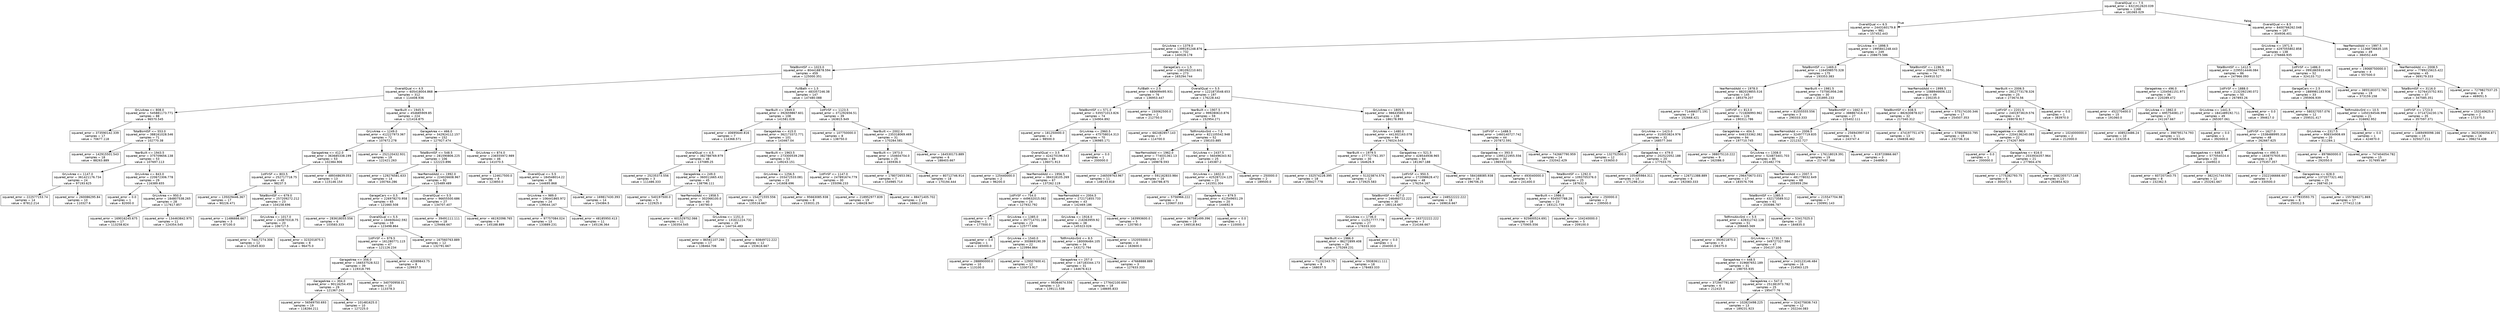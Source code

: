 digraph Tree {
node [shape=box, fontname="helvetica"] ;
edge [fontname="helvetica"] ;
0 [label="OverallQual <= 7.5\nsquared_error = 6321912620.039\nsamples = 1168\nvalue = 181065.029"] ;
1 [label="OverallQual <= 6.5\nsquared_error = 2443160179.8\nsamples = 981\nvalue = 157452.443"] ;
0 -> 1 [labeldistance=2.5, labelangle=45, headlabel="True"] ;
2 [label="GrLivArea <= 1379.0\nsquared_error = 1399191248.876\nsamples = 732\nvalue = 140028.178"] ;
1 -> 2 ;
3 [label="TotalBsmtSF <= 1023.0\nsquared_error = 804418878.594\nsamples = 459\nvalue = 125000.351"] ;
2 -> 3 ;
4 [label="OverallQual <= 4.5\nsquared_error = 605418004.868\nsamples = 312\nvalue = 114408.936"] ;
3 -> 4 ;
5 [label="GrLivArea <= 808.0\nsquared_error = 545881173.771\nsamples = 88\nvalue = 96570.545"] ;
4 -> 5 ;
6 [label="squared_error = 373590142.339\nsamples = 17\nvalue = 70677.118"] ;
5 -> 6 ;
7 [label="TotalBsmtSF <= 553.0\nsquared_error = 388161028.546\nsamples = 71\nvalue = 102770.38"] ;
5 -> 7 ;
8 [label="squared_error = 142915501.543\nsamples = 18\nvalue = 88263.889"] ;
7 -> 8 ;
9 [label="YearBuilt <= 1943.5\nsquared_error = 375709656.138\nsamples = 53\nvalue = 107697.113"] ;
7 -> 9 ;
10 [label="GrLivArea <= 1147.0\nsquared_error = 361421176.734\nsamples = 24\nvalue = 97193.625"] ;
9 -> 10 ;
11 [label="squared_error = 222577153.74\nsamples = 14\nvalue = 87812.214"] ;
10 -> 11 ;
12 [label="squared_error = 260086295.84\nsamples = 10\nvalue = 110327.6"] ;
10 -> 12 ;
13 [label="GrLivArea <= 843.0\nsquared_error = 220672306.778\nsamples = 29\nvalue = 116389.655"] ;
9 -> 13 ;
14 [label="squared_error = 0.0\nsamples = 1\nvalue = 82000.0"] ;
13 -> 14 ;
15 [label="GrLivArea <= 950.0\nsquared_error = 184807538.265\nsamples = 28\nvalue = 117617.857"] ;
13 -> 15 ;
16 [label="squared_error = 169016245.675\nsamples = 17\nvalue = 113258.824"] ;
15 -> 16 ;
17 [label="squared_error = 134463842.975\nsamples = 11\nvalue = 124354.545"] ;
15 -> 17 ;
18 [label="YearBuilt <= 1945.5\nsquared_error = 454685909.85\nsamples = 224\nvalue = 121416.875"] ;
4 -> 18 ;
19 [label="GrLivArea <= 1249.0\nsquared_error = 412227973.367\nsamples = 72\nvalue = 107672.278"] ;
18 -> 19 ;
20 [label="GarageArea <= 412.0\nsquared_error = 363685338.199\nsamples = 53\nvalue = 102384.906"] ;
19 -> 20 ;
21 [label="1stFlrSF <= 803.5\nsquared_error = 252717718.75\nsamples = 40\nvalue = 98237.5"] ;
20 -> 21 ;
22 [label="squared_error = 135029446.367\nsamples = 17\nvalue = 90226.471"] ;
21 -> 22 ;
23 [label="TotalBsmtSF <= 679.0\nsquared_error = 257209272.212\nsamples = 23\nvalue = 104158.696"] ;
21 -> 23 ;
24 [label="squared_error = 11486666.667\nsamples = 3\nvalue = 87100.0"] ;
23 -> 24 ;
25 [label="GrLivArea <= 1017.0\nsquared_error = 243870318.75\nsamples = 20\nvalue = 106717.5"] ;
23 -> 25 ;
26 [label="squared_error = 74417274.306\nsamples = 12\nvalue = 113545.833"] ;
25 -> 26 ;
27 [label="squared_error = 323201875.0\nsamples = 8\nvalue = 96475.0"] ;
25 -> 27 ;
28 [label="squared_error = 489348639.053\nsamples = 13\nvalue = 115146.154"] ;
20 -> 28 ;
29 [label="squared_error = 252120432.931\nsamples = 19\nvalue = 122421.263"] ;
19 -> 29 ;
30 [label="GarageArea <= 466.0\nsquared_error = 342924112.157\nsamples = 152\nvalue = 127927.474"] ;
18 -> 30 ;
31 [label="TotalBsmtSF <= 548.5\nsquared_error = 281590806.225\nsamples = 106\nvalue = 122223.896"] ;
30 -> 31 ;
32 [label="squared_error = 129276581.633\nsamples = 14\nvalue = 100764.286"] ;
31 -> 32 ;
33 [label="YearRemodAdd <= 1992.0\nsquared_error = 224026608.967\nsamples = 92\nvalue = 125489.489"] ;
31 -> 33 ;
34 [label="GarageCars <= 0.5\nsquared_error = 226978270.958\nsamples = 65\nvalue = 121660.508"] ;
33 -> 34 ;
35 [label="squared_error = 283618055.556\nsamples = 6\nvalue = 103583.333"] ;
34 -> 35 ;
36 [label="OverallQual <= 5.5\nsquared_error = 184606442.592\nsamples = 59\nvalue = 123498.864"] ;
34 -> 36 ;
37 [label="1stFlrSF <= 979.5\nsquared_error = 161280771.115\nsamples = 47\nvalue = 121126.234"] ;
36 -> 37 ;
38 [label="GarageArea <= 356.0\nsquared_error = 166537528.522\nsamples = 39\nvalue = 119318.795"] ;
37 -> 38 ;
39 [label="GarageArea <= 304.0\nsquared_error = 90116254.459\nsamples = 29\nvalue = 121367.241"] ;
38 -> 39 ;
40 [label="squared_error = 56569750.693\nsamples = 19\nvalue = 118284.211"] ;
39 -> 40 ;
41 [label="squared_error = 101481625.0\nsamples = 10\nvalue = 127225.0"] ;
39 -> 41 ;
42 [label="squared_error = 340700958.01\nsamples = 10\nvalue = 113378.3"] ;
38 -> 42 ;
43 [label="squared_error = 42089843.75\nsamples = 8\nvalue = 129937.5"] ;
37 -> 43 ;
44 [label="squared_error = 167560763.889\nsamples = 12\nvalue = 132791.667"] ;
36 -> 44 ;
45 [label="OverallQual <= 5.5\nsquared_error = 96655500.686\nsamples = 27\nvalue = 134707.407"] ;
33 -> 45 ;
46 [label="squared_error = 39491111.111\nsamples = 18\nvalue = 129466.667"] ;
45 -> 46 ;
47 [label="squared_error = 46192098.765\nsamples = 9\nvalue = 145188.889"] ;
45 -> 47 ;
48 [label="GrLivArea <= 874.0\nsquared_error = 236555972.989\nsamples = 46\nvalue = 141070.5"] ;
30 -> 48 ;
49 [label="squared_error = 124617500.0\nsamples = 8\nvalue = 123850.0"] ;
48 -> 49 ;
50 [label="OverallQual <= 5.5\nsquared_error = 184548014.22\nsamples = 38\nvalue = 144695.868"] ;
48 -> 50 ;
51 [label="GrLivArea <= 989.0\nsquared_error = 106441865.972\nsamples = 24\nvalue = 139044.167"] ;
50 -> 51 ;
52 [label="squared_error = 97757084.024\nsamples = 13\nvalue = 133889.231"] ;
51 -> 52 ;
53 [label="squared_error = 48185950.413\nsamples = 11\nvalue = 145136.364"] ;
51 -> 53 ;
54 [label="squared_error = 169817430.393\nsamples = 14\nvalue = 154384.5"] ;
50 -> 54 ;
55 [label="FullBath <= 1.5\nsquared_error = 483357246.38\nsamples = 147\nvalue = 147480.088"] ;
3 -> 55 ;
56 [label="YearBuilt <= 1949.0\nsquared_error = 392659867.601\nsamples = 108\nvalue = 141581.028"] ;
55 -> 56 ;
57 [label="squared_error = 40695640.816\nsamples = 7\nvalue = 114368.571"] ;
56 -> 57 ;
58 [label="GarageArea <= 415.0\nsquared_error = 362173372.771\nsamples = 101\nvalue = 143467.04"] ;
56 -> 58 ;
59 [label="OverallQual <= 4.5\nsquared_error = 382788769.979\nsamples = 48\nvalue = 137089.25"] ;
58 -> 59 ;
60 [label="squared_error = 25235373.556\nsamples = 3\nvalue = 111486.333"] ;
59 -> 60 ;
61 [label="GarageArea <= 249.0\nsquared_error = 360011665.432\nsamples = 45\nvalue = 138796.111"] ;
59 -> 61 ;
62 [label="squared_error = 540197500.0\nsamples = 5\nvalue = 122925.0"] ;
61 -> 62 ;
63 [label="YearRemodAdd <= 1958.5\nsquared_error = 302066100.0\nsamples = 40\nvalue = 140780.0"] ;
61 -> 63 ;
64 [label="squared_error = 601529752.066\nsamples = 11\nvalue = 130354.545"] ;
63 -> 64 ;
65 [label="GrLivArea <= 1151.0\nsquared_error = 131611224.732\nsamples = 29\nvalue = 144734.483"] ;
63 -> 65 ;
66 [label="squared_error = 86561107.266\nsamples = 17\nvalue = 138464.706"] ;
65 -> 66 ;
67 [label="squared_error = 60849722.222\nsamples = 12\nvalue = 153616.667"] ;
65 -> 67 ;
68 [label="YearBuilt <= 1963.5\nsquared_error = 273300539.298\nsamples = 53\nvalue = 149243.151"] ;
58 -> 68 ;
69 [label="GrLivArea <= 1256.5\nsquared_error = 203472533.081\nsamples = 23\nvalue = 141608.696"] ;
68 -> 69 ;
70 [label="squared_error = 154271555.556\nsamples = 15\nvalue = 135516.667"] ;
69 -> 70 ;
71 [label="squared_error = 95663085.938\nsamples = 8\nvalue = 153031.25"] ;
69 -> 71 ;
72 [label="1stFlrSF <= 1147.0\nsquared_error = 247891674.779\nsamples = 30\nvalue = 155096.233"] ;
68 -> 72 ;
73 [label="squared_error = 218952977.839\nsamples = 19\nvalue = 148428.947"] ;
72 -> 73 ;
74 [label="squared_error = 88471405.702\nsamples = 11\nvalue = 166612.455"] ;
72 -> 74 ;
75 [label="1stFlrSF <= 1123.5\nsquared_error = 371292656.51\nsamples = 39\nvalue = 163815.949"] ;
55 -> 75 ;
76 [label="squared_error = 107750000.0\nsamples = 8\nvalue = 138750.0"] ;
75 -> 76 ;
77 [label="YearBuilt <= 2002.0\nsquared_error = 235318069.469\nsamples = 31\nvalue = 170284.581"] ;
75 -> 77 ;
78 [label="YearBuilt <= 1973.0\nsquared_error = 154604704.0\nsamples = 25\nvalue = 165936.0"] ;
77 -> 78 ;
79 [label="squared_error = 178072653.061\nsamples = 7\nvalue = 154985.714"] ;
78 -> 79 ;
80 [label="squared_error = 80712746.914\nsamples = 18\nvalue = 170194.444"] ;
78 -> 80 ;
81 [label="squared_error = 164530173.889\nsamples = 6\nvalue = 188403.667"] ;
77 -> 81 ;
82 [label="GarageCars <= 1.5\nsquared_error = 1381092210.601\nsamples = 273\nvalue = 165294.744"] ;
2 -> 82 ;
83 [label="FullBath <= 2.5\nsquared_error = 680699495.931\nsamples = 76\nvalue = 136953.447"] ;
82 -> 83 ;
84 [label="TotalBsmtSF <= 571.0\nsquared_error = 535571013.826\nsamples = 74\nvalue = 134904.892"] ;
83 -> 84 ;
85 [label="squared_error = 181250000.0\nsamples = 4\nvalue = 98500.0"] ;
84 -> 85 ;
86 [label="GrLivArea <= 2960.5\nsquared_error = 475758014.313\nsamples = 70\nvalue = 136985.171"] ;
84 -> 86 ;
87 [label="OverallQual <= 3.5\nsquared_error = 424270196.543\nsamples = 69\nvalue = 136071.913"] ;
86 -> 87 ;
88 [label="squared_error = 125440000.0\nsamples = 2\nvalue = 96200.0"] ;
87 -> 88 ;
89 [label="YearRemodAdd <= 1956.5\nsquared_error = 384318105.269\nsamples = 67\nvalue = 137262.119"] ;
87 -> 89 ;
90 [label="1stFlrSF <= 754.0\nsquared_error = 449632015.082\nsamples = 24\nvalue = 127932.792"] ;
89 -> 90 ;
91 [label="squared_error = 0.0\nsamples = 1\nvalue = 177500.0"] ;
90 -> 91 ;
92 [label="GrLivArea <= 1385.0\nsquared_error = 357714701.168\nsamples = 23\nvalue = 125777.696"] ;
90 -> 92 ;
93 [label="squared_error = 0.0\nsamples = 1\nvalue = 165000.0"] ;
92 -> 93 ;
94 [label="GrLivArea <= 1540.0\nsquared_error = 300869190.39\nsamples = 22\nvalue = 123994.864"] ;
92 -> 94 ;
95 [label="squared_error = 288890000.0\nsamples = 10\nvalue = 113100.0"] ;
94 -> 95 ;
96 [label="squared_error = 129507600.41\nsamples = 12\nvalue = 133073.917"] ;
94 -> 96 ;
97 [label="YearRemodAdd <= 2004.5\nsquared_error = 272171855.733\nsamples = 43\nvalue = 142469.186"] ;
89 -> 97 ;
98 [label="GrLivArea <= 1916.0\nsquared_error = 216363959.92\nsamples = 38\nvalue = 145323.026"] ;
97 -> 98 ;
99 [label="TotRmsAbvGrd <= 8.5\nsquared_error = 180006484.105\nsamples = 34\nvalue = 143172.794"] ;
98 -> 99 ;
100 [label="GarageArea <= 257.0\nsquared_error = 167183344.173\nsamples = 31\nvalue = 144676.613"] ;
99 -> 100 ;
101 [label="squared_error = 99364674.556\nsamples = 13\nvalue = 139111.538"] ;
100 -> 101 ;
102 [label="squared_error = 177642100.694\nsamples = 18\nvalue = 148695.833"] ;
100 -> 102 ;
103 [label="squared_error = 47668888.889\nsamples = 3\nvalue = 127633.333"] ;
99 -> 103 ;
104 [label="squared_error = 152055000.0\nsamples = 4\nvalue = 163600.0"] ;
98 -> 104 ;
105 [label="squared_error = 163993600.0\nsamples = 5\nvalue = 120780.0"] ;
97 -> 105 ;
106 [label="squared_error = 0.0\nsamples = 1\nvalue = 200000.0"] ;
86 -> 106 ;
107 [label="squared_error = 150062500.0\nsamples = 2\nvalue = 212750.0"] ;
83 -> 107 ;
108 [label="OverallQual <= 5.5\nsquared_error = 1221873548.653\nsamples = 197\nvalue = 176228.442"] ;
82 -> 108 ;
109 [label="YearBuilt <= 1907.5\nsquared_error = 999280610.876\nsamples = 59\nvalue = 152954.271"] ;
108 -> 109 ;
110 [label="squared_error = 662482857.143\nsamples = 7\nvalue = 114700.0"] ;
109 -> 110 ;
111 [label="TotRmsAbvGrd <= 7.5\nsquared_error = 821105542.948\nsamples = 52\nvalue = 158103.885"] ;
109 -> 111 ;
112 [label="YearRemodAdd <= 1962.0\nsquared_error = 774031361.13\nsamples = 27\nvalue = 169878.593"] ;
111 -> 112 ;
113 [label="squared_error = 246509763.967\nsamples = 11\nvalue = 148193.818"] ;
112 -> 113 ;
114 [label="squared_error = 591162833.984\nsamples = 16\nvalue = 184786.875"] ;
112 -> 114 ;
115 [label="GrLivArea <= 2437.5\nsquared_error = 560496343.92\nsamples = 25\nvalue = 145387.2"] ;
111 -> 115 ;
116 [label="GrLivArea <= 1602.0\nsquared_error = 425287224.125\nsamples = 23\nvalue = 141551.304"] ;
115 -> 116 ;
117 [label="squared_error = 5756966.222\nsamples = 3\nvalue = 120607.333"] ;
116 -> 117 ;
118 [label="GarageArea <= 879.5\nsquared_error = 412549651.29\nsamples = 20\nvalue = 144692.9"] ;
116 -> 118 ;
119 [label="squared_error = 367581499.396\nsamples = 19\nvalue = 146518.842"] ;
118 -> 119 ;
120 [label="squared_error = 0.0\nsamples = 1\nvalue = 110000.0"] ;
118 -> 120 ;
121 [label="squared_error = 250000.0\nsamples = 2\nvalue = 189500.0"] ;
115 -> 121 ;
122 [label="GrLivArea <= 1805.5\nsquared_error = 986435803.804\nsamples = 138\nvalue = 186178.993"] ;
108 -> 122 ;
123 [label="GrLivArea <= 1480.0\nsquared_error = 441302163.078\nsamples = 94\nvalue = 176024.543"] ;
122 -> 123 ;
124 [label="YearBuilt <= 1979.5\nsquared_error = 277717761.357\nsamples = 30\nvalue = 164626.9"] ;
123 -> 124 ;
125 [label="squared_error = 332574228.395\nsamples = 18\nvalue = 158427.778"] ;
124 -> 125 ;
126 [label="squared_error = 51323874.576\nsamples = 12\nvalue = 173925.583"] ;
124 -> 126 ;
127 [label="GarageArea <= 521.5\nsquared_error = 428544938.965\nsamples = 64\nvalue = 181367.188"] ;
123 -> 127 ;
128 [label="1stFlrSF <= 950.5\nsquared_error = 272098628.472\nsamples = 48\nvalue = 176254.167"] ;
127 -> 128 ;
129 [label="TotalBsmtSF <= 927.0\nsquared_error = 246460722.222\nsamples = 30\nvalue = 180116.667"] ;
128 -> 129 ;
130 [label="GrLivArea <= 1736.0\nsquared_error = 112517777.778\nsamples = 27\nvalue = 176333.333"] ;
129 -> 130 ;
131 [label="YearBuilt <= 1986.0\nsquared_error = 86272899.408\nsamples = 26\nvalue = 175269.231"] ;
130 -> 131 ;
132 [label="squared_error = 71232343.75\nsamples = 8\nvalue = 168037.5"] ;
131 -> 132 ;
133 [label="squared_error = 59383611.111\nsamples = 18\nvalue = 178483.333"] ;
131 -> 133 ;
134 [label="squared_error = 0.0\nsamples = 1\nvalue = 204000.0"] ;
130 -> 134 ;
135 [label="squared_error = 163722222.222\nsamples = 3\nvalue = 214166.667"] ;
129 -> 135 ;
136 [label="squared_error = 248522222.222\nsamples = 18\nvalue = 169816.667"] ;
128 -> 136 ;
137 [label="squared_error = 584168085.938\nsamples = 16\nvalue = 196706.25"] ;
127 -> 137 ;
138 [label="1stFlrSF <= 1488.5\nsquared_error = 1460140727.742\nsamples = 44\nvalue = 207872.591"] ;
122 -> 138 ;
139 [label="GarageArea <= 393.0\nsquared_error = 1395121955.556\nsamples = 30\nvalue = 196593.333"] ;
138 -> 139 ;
140 [label="squared_error = 493040000.0\nsamples = 5\nvalue = 241400.0"] ;
139 -> 140 ;
141 [label="TotalBsmtSF <= 1292.0\nsquared_error = 1093705376.0\nsamples = 25\nvalue = 187632.0"] ;
139 -> 141 ;
142 [label="YearBuilt <= 1986.0\nsquared_error = 934507788.28\nsamples = 23\nvalue = 183121.739"] ;
141 -> 142 ;
143 [label="squared_error = 925600524.691\nsamples = 18\nvalue = 175905.556"] ;
142 -> 143 ;
144 [label="squared_error = 104240000.0\nsamples = 5\nvalue = 209100.0"] ;
142 -> 144 ;
145 [label="squared_error = 250000.0\nsamples = 2\nvalue = 239500.0"] ;
141 -> 145 ;
146 [label="squared_error = 742667790.959\nsamples = 14\nvalue = 232042.429"] ;
138 -> 146 ;
147 [label="GrLivArea <= 1898.5\nsquared_error = 1995841248.443\nsamples = 249\nvalue = 208675.586"] ;
1 -> 147 ;
148 [label="TotalBsmtSF <= 1469.0\nsquared_error = 1164598570.328\nsamples = 175\nvalue = 193353.383"] ;
147 -> 148 ;
149 [label="YearRemodAdd <= 1978.0\nsquared_error = 882019855.516\nsamples = 145\nvalue = 185379.207"] ;
148 -> 149 ;
150 [label="squared_error = 714466371.191\nsamples = 19\nvalue = 152668.421"] ;
149 -> 150 ;
151 [label="1stFlrSF <= 813.0\nsquared_error = 721606993.962\nsamples = 126\nvalue = 190311.786"] ;
149 -> 151 ;
152 [label="GrLivArea <= 1423.0\nsquared_error = 310053824.976\nsamples = 32\nvalue = 168577.344"] ;
151 -> 152 ;
153 [label="squared_error = 132752500.0\nsamples = 12\nvalue = 153650.0"] ;
152 -> 153 ;
154 [label="GarageArea <= 479.0\nsquared_error = 202522052.188\nsamples = 20\nvalue = 177533.75"] ;
152 -> 154 ;
155 [label="squared_error = 105405984.311\nsamples = 14\nvalue = 171298.214"] ;
154 -> 155 ;
156 [label="squared_error = 126711388.889\nsamples = 6\nvalue = 192083.333"] ;
154 -> 156 ;
157 [label="GarageArea <= 404.5\nsquared_error = 646153362.382\nsamples = 94\nvalue = 197710.745"] ;
151 -> 157 ;
158 [label="squared_error = 388075110.222\nsamples = 9\nvalue = 162086.0"] ;
157 -> 158 ;
159 [label="GrLivArea <= 1308.0\nsquared_error = 524873401.703\nsamples = 85\nvalue = 201482.776"] ;
157 -> 159 ;
160 [label="squared_error = 296470673.031\nsamples = 17\nvalue = 183576.706"] ;
159 -> 160 ;
161 [label="YearRemodAdd <= 2007.5\nsquared_error = 481778032.649\nsamples = 68\nvalue = 205959.294"] ;
159 -> 161 ;
162 [label="TotalBsmtSF <= 1385.5\nsquared_error = 432173589.512\nsamples = 61\nvalue = 203086.787"] ;
161 -> 162 ;
163 [label="TotRmsAbvGrd <= 5.5\nsquared_error = 428312742.128\nsamples = 51\nvalue = 206665.569"] ;
162 -> 163 ;
164 [label="squared_error = 393921875.0\nsamples = 4\nvalue = 236375.0"] ;
163 -> 164 ;
165 [label="GrLivArea <= 1730.5\nsquared_error = 349727327.584\nsamples = 47\nvalue = 204137.106"] ;
163 -> 165 ;
166 [label="GarageArea <= 448.5\nsquared_error = 319687652.189\nsamples = 31\nvalue = 198755.935"] ;
165 -> 166 ;
167 [label="squared_error = 372947791.667\nsamples = 6\nvalue = 212415.0"] ;
166 -> 167 ;
168 [label="GarageArea <= 547.0\nsquared_error = 251381973.782\nsamples = 25\nvalue = 195477.76"] ;
166 -> 168 ;
169 [label="squared_error = 102823498.225\nsamples = 13\nvalue = 189231.923"] ;
168 -> 169 ;
170 [label="squared_error = 324275838.743\nsamples = 12\nvalue = 202244.083"] ;
168 -> 170 ;
171 [label="squared_error = 243123146.484\nsamples = 16\nvalue = 214563.125"] ;
165 -> 171 ;
172 [label="squared_error = 53417025.0\nsamples = 10\nvalue = 184835.0"] ;
162 -> 172 ;
173 [label="squared_error = 215547704.98\nsamples = 7\nvalue = 230991.143"] ;
161 -> 173 ;
174 [label="YearBuilt <= 1981.5\nsquared_error = 737581956.246\nsamples = 30\nvalue = 231895.233"] ;
148 -> 174 ;
175 [label="squared_error = 81555555.556\nsamples = 3\nvalue = 290333.333"] ;
174 -> 175 ;
176 [label="TotalBsmtSF <= 1662.0\nsquared_error = 388867416.617\nsamples = 27\nvalue = 225402.111"] ;
174 -> 176 ;
177 [label="YearRemodAdd <= 2006.5\nsquared_error = 324977719.835\nsamples = 22\nvalue = 221232.727"] ;
176 -> 177 ;
178 [label="squared_error = 176118019.391\nsamples = 19\nvalue = 217497.368"] ;
177 -> 178 ;
179 [label="squared_error = 619720866.667\nsamples = 3\nvalue = 244890.0"] ;
177 -> 179 ;
180 [label="squared_error = 256943907.04\nsamples = 5\nvalue = 243747.4"] ;
176 -> 180 ;
181 [label="TotalBsmtSF <= 1196.5\nsquared_error = 2093447791.384\nsamples = 74\nvalue = 244910.527"] ;
147 -> 181 ;
182 [label="YearRemodAdd <= 1999.5\nsquared_error = 1088946606.122\nsamples = 49\nvalue = 230235.0"] ;
181 -> 182 ;
183 [label="TotalBsmtSF <= 838.5\nsquared_error = 882630878.027\nsamples = 32\nvalue = 217340.312"] ;
182 -> 183 ;
184 [label="squared_error = 474197751.479\nsamples = 13\nvalue = 194838.462"] ;
183 -> 184 ;
185 [label="squared_error = 578609633.795\nsamples = 19\nvalue = 232736.316"] ;
183 -> 185 ;
186 [label="squared_error = 575174100.346\nsamples = 17\nvalue = 254507.353"] ;
182 -> 186 ;
187 [label="YearBuilt <= 2006.5\nsquared_error = 2812773178.326\nsamples = 25\nvalue = 273674.56"] ;
181 -> 187 ;
188 [label="1stFlrSF <= 2201.5\nsquared_error = 2401973619.576\nsamples = 24\nvalue = 269078.917"] ;
187 -> 188 ;
189 [label="GarageArea <= 496.0\nsquared_error = 2204136240.083\nsamples = 22\nvalue = 274267.909"] ;
188 -> 189 ;
190 [label="squared_error = 0.0\nsamples = 1\nvalue = 200000.0"] ;
189 -> 190 ;
191 [label="GarageArea <= 616.0\nsquared_error = 2033934357.964\nsamples = 21\nvalue = 277804.476"] ;
189 -> 191 ;
192 [label="squared_error = 1775282793.75\nsamples = 8\nvalue = 300472.5"] ;
191 -> 192 ;
193 [label="squared_error = 1682305717.148\nsamples = 13\nvalue = 263854.923"] ;
191 -> 193 ;
194 [label="squared_error = 1024000000.0\nsamples = 2\nvalue = 212000.0"] ;
188 -> 194 ;
195 [label="squared_error = 0.0\nsamples = 1\nvalue = 383970.0"] ;
187 -> 195 ;
196 [label="OverallQual <= 8.5\nsquared_error = 8400766262.048\nsamples = 187\nvalue = 304936.401"] ;
0 -> 196 [labeldistance=2.5, labelangle=-45, headlabel="False"] ;
197 [label="GrLivArea <= 1971.5\nsquared_error = 4297055802.858\nsamples = 138\nvalue = 276666.935"] ;
196 -> 197 ;
198 [label="TotalBsmtSF <= 1412.5\nsquared_error = 2295514446.084\nsamples = 86\nvalue = 247966.093"] ;
197 -> 198 ;
199 [label="GarageArea <= 496.0\nsquared_error = 1204561151.971\nsamples = 36\nvalue = 220289.472"] ;
198 -> 199 ;
200 [label="squared_error = 452270400.0\nsamples = 15\nvalue = 191060.0"] ;
199 -> 200 ;
201 [label="GrLivArea <= 1862.0\nsquared_error = 695754081.27\nsamples = 21\nvalue = 241167.667"] ;
199 -> 201 ;
202 [label="squared_error = 408523486.24\nsamples = 10\nvalue = 223235.6"] ;
201 -> 202 ;
203 [label="squared_error = 398795174.793\nsamples = 11\nvalue = 257469.545"] ;
201 -> 203 ;
204 [label="1stFlrSF <= 1888.0\nsquared_error = 2132392190.072\nsamples = 50\nvalue = 267893.26"] ;
198 -> 204 ;
205 [label="GrLivArea <= 1441.5\nsquared_error = 1841489192.711\nsamples = 49\nvalue = 265307.061"] ;
204 -> 205 ;
206 [label="squared_error = 0.0\nsamples = 1\nvalue = 392000.0"] ;
205 -> 206 ;
207 [label="1stFlrSF <= 1627.0\nsquared_error = 1538488995.318\nsamples = 48\nvalue = 262667.625"] ;
205 -> 207 ;
208 [label="GarageArea <= 648.5\nsquared_error = 577054024.4\nsamples = 20\nvalue = 244902.0"] ;
207 -> 208 ;
209 [label="squared_error = 607207343.75\nsamples = 8\nvalue = 232362.5"] ;
208 -> 209 ;
210 [label="squared_error = 382241744.556\nsamples = 12\nvalue = 253261.667"] ;
208 -> 210 ;
211 [label="GarageArea <= 490.5\nsquared_error = 1838757935.801\nsamples = 28\nvalue = 275357.357"] ;
207 -> 211 ;
212 [label="squared_error = 2322166666.667\nsamples = 3\nvalue = 330500.0"] ;
211 -> 212 ;
213 [label="GarageArea <= 628.0\nsquared_error = 1372077321.462\nsamples = 25\nvalue = 268740.24"] ;
211 -> 213 ;
214 [label="squared_error = 477933593.75\nsamples = 8\nvalue = 250312.5"] ;
213 -> 214 ;
215 [label="squared_error = 1557846271.869\nsamples = 17\nvalue = 277412.118"] ;
213 -> 215 ;
216 [label="squared_error = 0.0\nsamples = 1\nvalue = 394617.0"] ;
204 -> 216 ;
217 [label="1stFlrSF <= 1486.0\nsquared_error = 3991865933.436\nsamples = 52\nvalue = 324133.712"] ;
197 -> 217 ;
218 [label="GarageCars <= 2.5\nsquared_error = 1889981183.936\nsamples = 33\nvalue = 295906.939"] ;
217 -> 218 ;
219 [label="squared_error = 580327057.076\nsamples = 12\nvalue = 259531.417"] ;
218 -> 219 ;
220 [label="TotRmsAbvGrd <= 10.5\nsquared_error = 1450194546.998\nsamples = 21\nvalue = 316692.952"] ;
218 -> 220 ;
221 [label="GrLivArea <= 2317.5\nsquared_error = 908334908.69\nsamples = 20\nvalue = 311284.1"] ;
220 -> 221 ;
222 [label="squared_error = 897860000.0\nsamples = 5\nvalue = 292050.0"] ;
221 -> 222 ;
223 [label="squared_error = 747404054.782\nsamples = 15\nvalue = 317695.467"] ;
221 -> 223 ;
224 [label="squared_error = 0.0\nsamples = 1\nvalue = 424870.0"] ;
220 -> 224 ;
225 [label="squared_error = 3855183372.765\nsamples = 19\nvalue = 373159.158"] ;
217 -> 225 ;
226 [label="YearRemodAdd <= 1997.5\nsquared_error = 11368736635.105\nsamples = 49\nvalue = 384552.449"] ;
196 -> 226 ;
227 [label="squared_error = 19068750000.0\nsamples = 4\nvalue = 557500.0"] ;
226 -> 227 ;
228 [label="YearRemodAdd <= 2008.5\nsquared_error = 7789215615.422\nsamples = 45\nvalue = 369179.333"] ;
226 -> 228 ;
229 [label="TotalBsmtSF <= 3116.0\nsquared_error = 5276415752.931\nsamples = 37\nvalue = 347585.351"] ;
228 -> 229 ;
230 [label="1stFlrSF <= 1723.0\nsquared_error = 3714724230.176\nsamples = 35\nvalue = 357597.371"] ;
229 -> 230 ;
231 [label="squared_error = 1469490098.166\nsamples = 19\nvalue = 325027.211"] ;
230 -> 231 ;
232 [label="squared_error = 3625306056.871\nsamples = 16\nvalue = 396274.438"] ;
230 -> 232 ;
233 [label="squared_error = 153140625.0\nsamples = 2\nvalue = 172375.0"] ;
229 -> 233 ;
234 [label="squared_error = 7279827537.25\nsamples = 8\nvalue = 469051.5"] ;
228 -> 234 ;
}